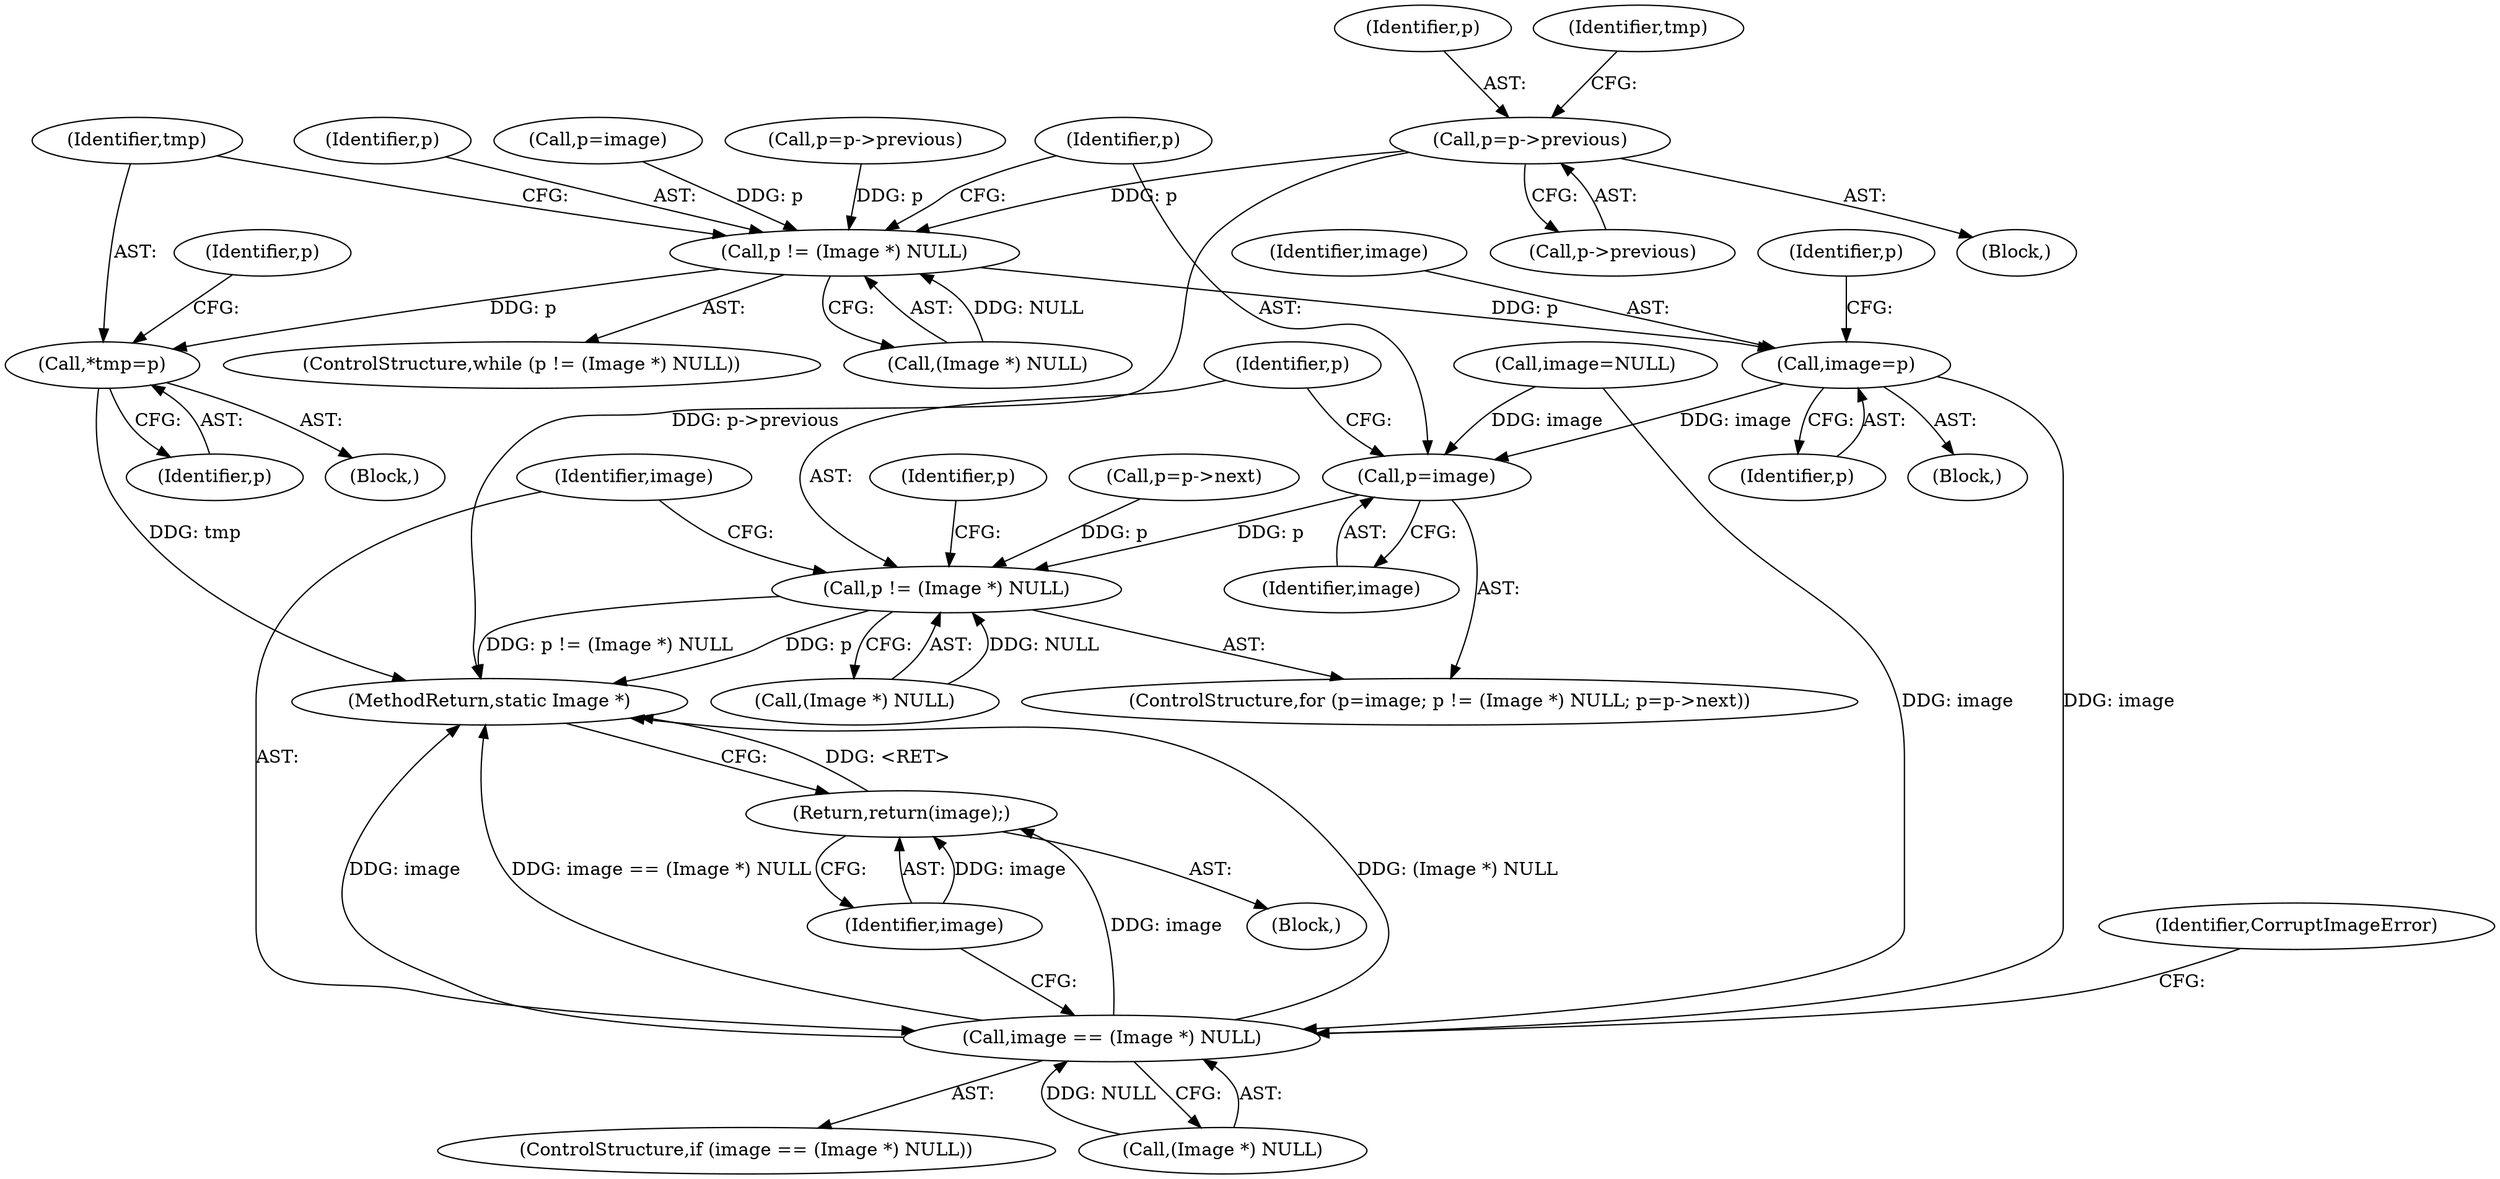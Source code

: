 digraph "0_ImageMagick_fc43974d34318c834fbf78570ca1a3764ed8c7d7@pointer" {
"1001891" [label="(Call,p=p->previous)"];
"1001868" [label="(Call,p != (Image *) NULL)"];
"1001875" [label="(Call,*tmp=p)"];
"1001901" [label="(Call,image=p)"];
"1001910" [label="(Call,p=image)"];
"1001913" [label="(Call,p != (Image *) NULL)"];
"1001932" [label="(Call,image == (Image *) NULL)"];
"1001940" [label="(Return,return(image);)"];
"1001940" [label="(Return,return(image);)"];
"1001925" [label="(Identifier,p)"];
"1001867" [label="(ControlStructure,while (p != (Image *) NULL))"];
"1001911" [label="(Identifier,p)"];
"1001903" [label="(Identifier,p)"];
"1001909" [label="(ControlStructure,for (p=image; p != (Image *) NULL; p=p->next))"];
"1001933" [label="(Identifier,image)"];
"1001873" [label="(Block,)"];
"1001864" [label="(Call,image=NULL)"];
"1001931" [label="(ControlStructure,if (image == (Image *) NULL))"];
"1001901" [label="(Call,image=p)"];
"1001891" [label="(Call,p=p->previous)"];
"1000141" [label="(Block,)"];
"1001932" [label="(Call,image == (Image *) NULL)"];
"1001918" [label="(Call,p=p->next)"];
"1001941" [label="(Identifier,image)"];
"1001942" [label="(MethodReturn,static Image *)"];
"1001882" [label="(Identifier,p)"];
"1001877" [label="(Identifier,p)"];
"1001934" [label="(Call,(Image *) NULL)"];
"1001876" [label="(Identifier,tmp)"];
"1001910" [label="(Call,p=image)"];
"1001915" [label="(Call,(Image *) NULL)"];
"1001870" [label="(Call,(Image *) NULL)"];
"1001900" [label="(Block,)"];
"1001890" [label="(Block,)"];
"1001869" [label="(Identifier,p)"];
"1001892" [label="(Identifier,p)"];
"1001913" [label="(Call,p != (Image *) NULL)"];
"1001902" [label="(Identifier,image)"];
"1001938" [label="(Identifier,CorruptImageError)"];
"1001912" [label="(Identifier,image)"];
"1001905" [label="(Identifier,p)"];
"1001861" [label="(Call,p=image)"];
"1001914" [label="(Identifier,p)"];
"1001898" [label="(Identifier,tmp)"];
"1001904" [label="(Call,p=p->previous)"];
"1001868" [label="(Call,p != (Image *) NULL)"];
"1001875" [label="(Call,*tmp=p)"];
"1001893" [label="(Call,p->previous)"];
"1001891" -> "1001890"  [label="AST: "];
"1001891" -> "1001893"  [label="CFG: "];
"1001892" -> "1001891"  [label="AST: "];
"1001893" -> "1001891"  [label="AST: "];
"1001898" -> "1001891"  [label="CFG: "];
"1001891" -> "1001942"  [label="DDG: p->previous"];
"1001891" -> "1001868"  [label="DDG: p"];
"1001868" -> "1001867"  [label="AST: "];
"1001868" -> "1001870"  [label="CFG: "];
"1001869" -> "1001868"  [label="AST: "];
"1001870" -> "1001868"  [label="AST: "];
"1001876" -> "1001868"  [label="CFG: "];
"1001911" -> "1001868"  [label="CFG: "];
"1001861" -> "1001868"  [label="DDG: p"];
"1001904" -> "1001868"  [label="DDG: p"];
"1001870" -> "1001868"  [label="DDG: NULL"];
"1001868" -> "1001875"  [label="DDG: p"];
"1001868" -> "1001901"  [label="DDG: p"];
"1001875" -> "1001873"  [label="AST: "];
"1001875" -> "1001877"  [label="CFG: "];
"1001876" -> "1001875"  [label="AST: "];
"1001877" -> "1001875"  [label="AST: "];
"1001882" -> "1001875"  [label="CFG: "];
"1001875" -> "1001942"  [label="DDG: tmp"];
"1001901" -> "1001900"  [label="AST: "];
"1001901" -> "1001903"  [label="CFG: "];
"1001902" -> "1001901"  [label="AST: "];
"1001903" -> "1001901"  [label="AST: "];
"1001905" -> "1001901"  [label="CFG: "];
"1001901" -> "1001910"  [label="DDG: image"];
"1001901" -> "1001932"  [label="DDG: image"];
"1001910" -> "1001909"  [label="AST: "];
"1001910" -> "1001912"  [label="CFG: "];
"1001911" -> "1001910"  [label="AST: "];
"1001912" -> "1001910"  [label="AST: "];
"1001914" -> "1001910"  [label="CFG: "];
"1001864" -> "1001910"  [label="DDG: image"];
"1001910" -> "1001913"  [label="DDG: p"];
"1001913" -> "1001909"  [label="AST: "];
"1001913" -> "1001915"  [label="CFG: "];
"1001914" -> "1001913"  [label="AST: "];
"1001915" -> "1001913"  [label="AST: "];
"1001925" -> "1001913"  [label="CFG: "];
"1001933" -> "1001913"  [label="CFG: "];
"1001913" -> "1001942"  [label="DDG: p"];
"1001913" -> "1001942"  [label="DDG: p != (Image *) NULL"];
"1001918" -> "1001913"  [label="DDG: p"];
"1001915" -> "1001913"  [label="DDG: NULL"];
"1001932" -> "1001931"  [label="AST: "];
"1001932" -> "1001934"  [label="CFG: "];
"1001933" -> "1001932"  [label="AST: "];
"1001934" -> "1001932"  [label="AST: "];
"1001938" -> "1001932"  [label="CFG: "];
"1001941" -> "1001932"  [label="CFG: "];
"1001932" -> "1001942"  [label="DDG: (Image *) NULL"];
"1001932" -> "1001942"  [label="DDG: image"];
"1001932" -> "1001942"  [label="DDG: image == (Image *) NULL"];
"1001864" -> "1001932"  [label="DDG: image"];
"1001934" -> "1001932"  [label="DDG: NULL"];
"1001932" -> "1001940"  [label="DDG: image"];
"1001940" -> "1000141"  [label="AST: "];
"1001940" -> "1001941"  [label="CFG: "];
"1001941" -> "1001940"  [label="AST: "];
"1001942" -> "1001940"  [label="CFG: "];
"1001940" -> "1001942"  [label="DDG: <RET>"];
"1001941" -> "1001940"  [label="DDG: image"];
}
